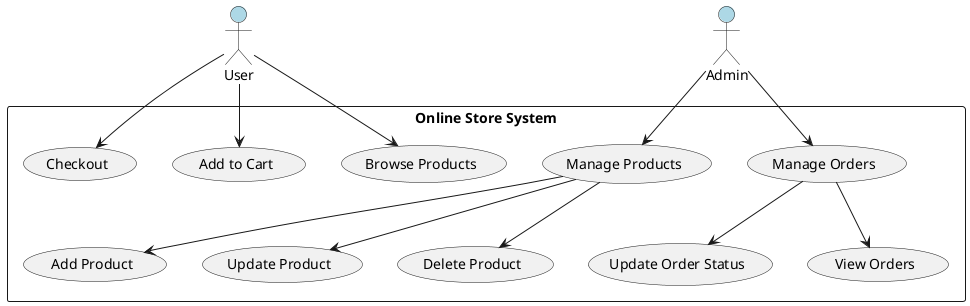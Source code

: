 @startuml StoreSystem
skinparam actor {
  BackgroundColor LightBlue
}

actor User
actor Admin

rectangle "Online Store System" {
  User --> (Browse Products)
  User --> (Add to Cart)
  User --> (Checkout)

  Admin --> (Manage Products)
  Admin --> (Manage Orders)

  (Manage Products) --> (Add Product)
  (Manage Products) --> (Update Product)
  (Manage Products) --> (Delete Product)

  (Manage Orders) --> (View Orders)
  (Manage Orders) --> (Update Order Status)
}

@enduml

